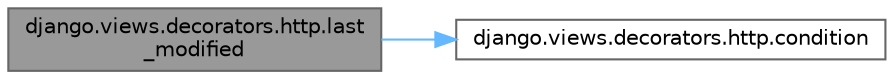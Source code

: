 digraph "django.views.decorators.http.last_modified"
{
 // LATEX_PDF_SIZE
  bgcolor="transparent";
  edge [fontname=Helvetica,fontsize=10,labelfontname=Helvetica,labelfontsize=10];
  node [fontname=Helvetica,fontsize=10,shape=box,height=0.2,width=0.4];
  rankdir="LR";
  Node1 [id="Node000001",label="django.views.decorators.http.last\l_modified",height=0.2,width=0.4,color="gray40", fillcolor="grey60", style="filled", fontcolor="black",tooltip=" "];
  Node1 -> Node2 [id="edge1_Node000001_Node000002",color="steelblue1",style="solid",tooltip=" "];
  Node2 [id="Node000002",label="django.views.decorators.http.condition",height=0.2,width=0.4,color="grey40", fillcolor="white", style="filled",URL="$namespacedjango_1_1views_1_1decorators_1_1http.html#a3ca1200ee3e1cf7cda405f8c10b08ded",tooltip=" "];
}
